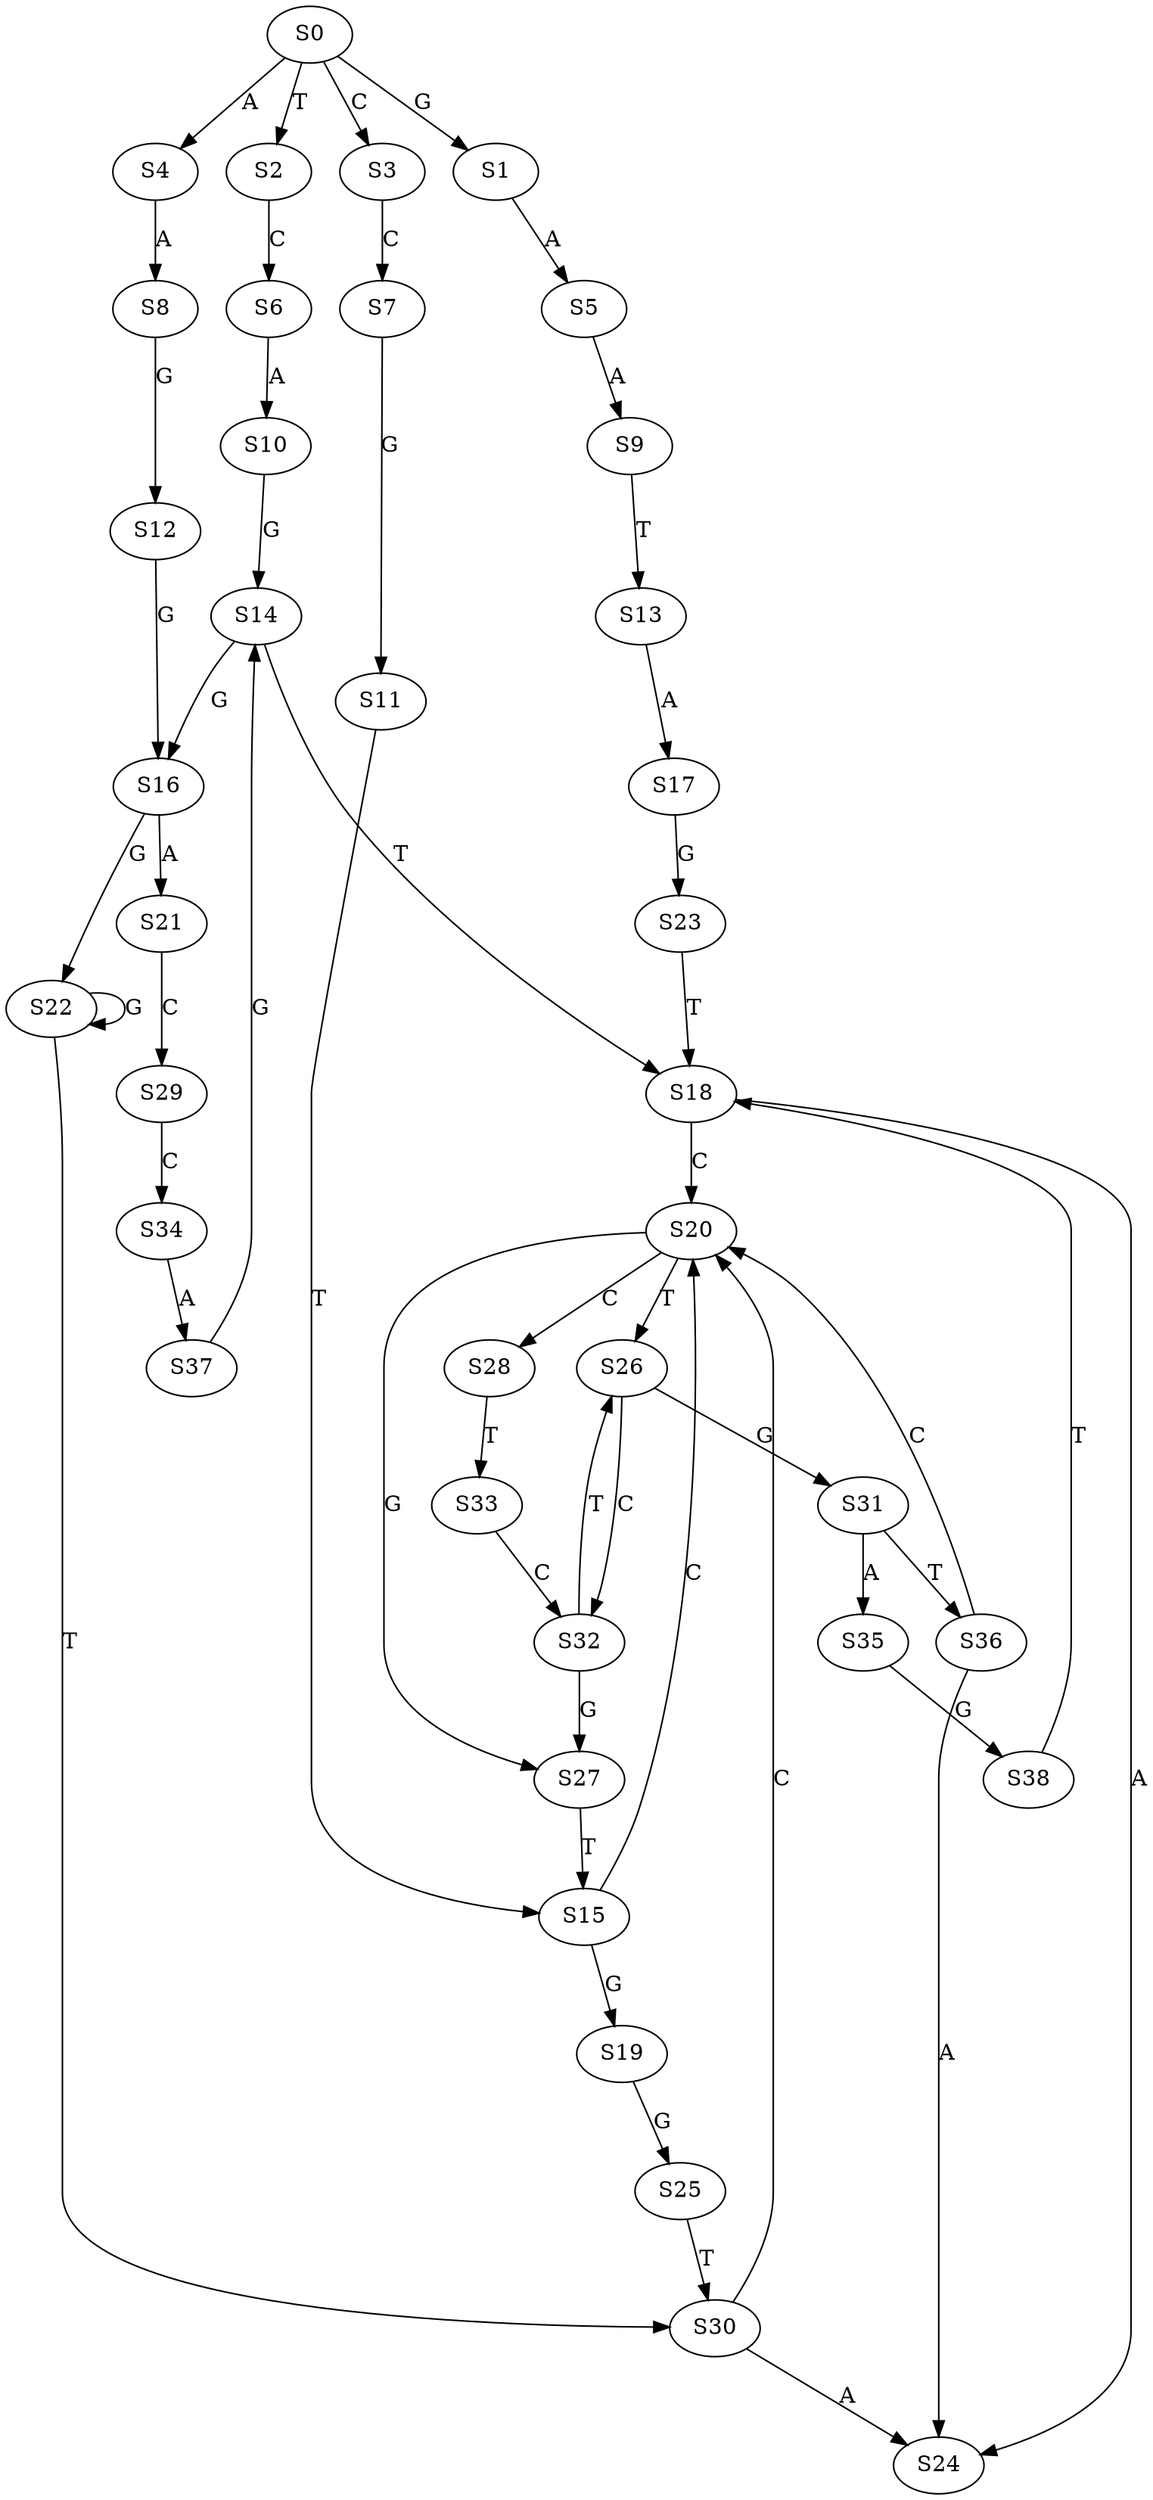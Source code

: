 strict digraph  {
	S0 -> S1 [ label = G ];
	S0 -> S2 [ label = T ];
	S0 -> S3 [ label = C ];
	S0 -> S4 [ label = A ];
	S1 -> S5 [ label = A ];
	S2 -> S6 [ label = C ];
	S3 -> S7 [ label = C ];
	S4 -> S8 [ label = A ];
	S5 -> S9 [ label = A ];
	S6 -> S10 [ label = A ];
	S7 -> S11 [ label = G ];
	S8 -> S12 [ label = G ];
	S9 -> S13 [ label = T ];
	S10 -> S14 [ label = G ];
	S11 -> S15 [ label = T ];
	S12 -> S16 [ label = G ];
	S13 -> S17 [ label = A ];
	S14 -> S18 [ label = T ];
	S14 -> S16 [ label = G ];
	S15 -> S19 [ label = G ];
	S15 -> S20 [ label = C ];
	S16 -> S21 [ label = A ];
	S16 -> S22 [ label = G ];
	S17 -> S23 [ label = G ];
	S18 -> S24 [ label = A ];
	S18 -> S20 [ label = C ];
	S19 -> S25 [ label = G ];
	S20 -> S26 [ label = T ];
	S20 -> S27 [ label = G ];
	S20 -> S28 [ label = C ];
	S21 -> S29 [ label = C ];
	S22 -> S30 [ label = T ];
	S22 -> S22 [ label = G ];
	S23 -> S18 [ label = T ];
	S25 -> S30 [ label = T ];
	S26 -> S31 [ label = G ];
	S26 -> S32 [ label = C ];
	S27 -> S15 [ label = T ];
	S28 -> S33 [ label = T ];
	S29 -> S34 [ label = C ];
	S30 -> S24 [ label = A ];
	S30 -> S20 [ label = C ];
	S31 -> S35 [ label = A ];
	S31 -> S36 [ label = T ];
	S32 -> S26 [ label = T ];
	S32 -> S27 [ label = G ];
	S33 -> S32 [ label = C ];
	S34 -> S37 [ label = A ];
	S35 -> S38 [ label = G ];
	S36 -> S24 [ label = A ];
	S36 -> S20 [ label = C ];
	S37 -> S14 [ label = G ];
	S38 -> S18 [ label = T ];
}

